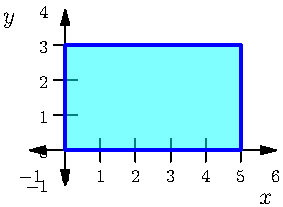 size(5cm);
import graph;
xaxis("$x$", -1, 6, Ticks(Label(fontsize(9pt)), Step=1, begin=false, end=false), Arrows);
yaxis("$y$", -1, 4, Ticks(Label(fontsize(9pt)), Step=1, begin=false, end=false), Arrows);

filldraw(box((0,0), (5,3)), opacity(0.5)+cyan, blue+1.5);
